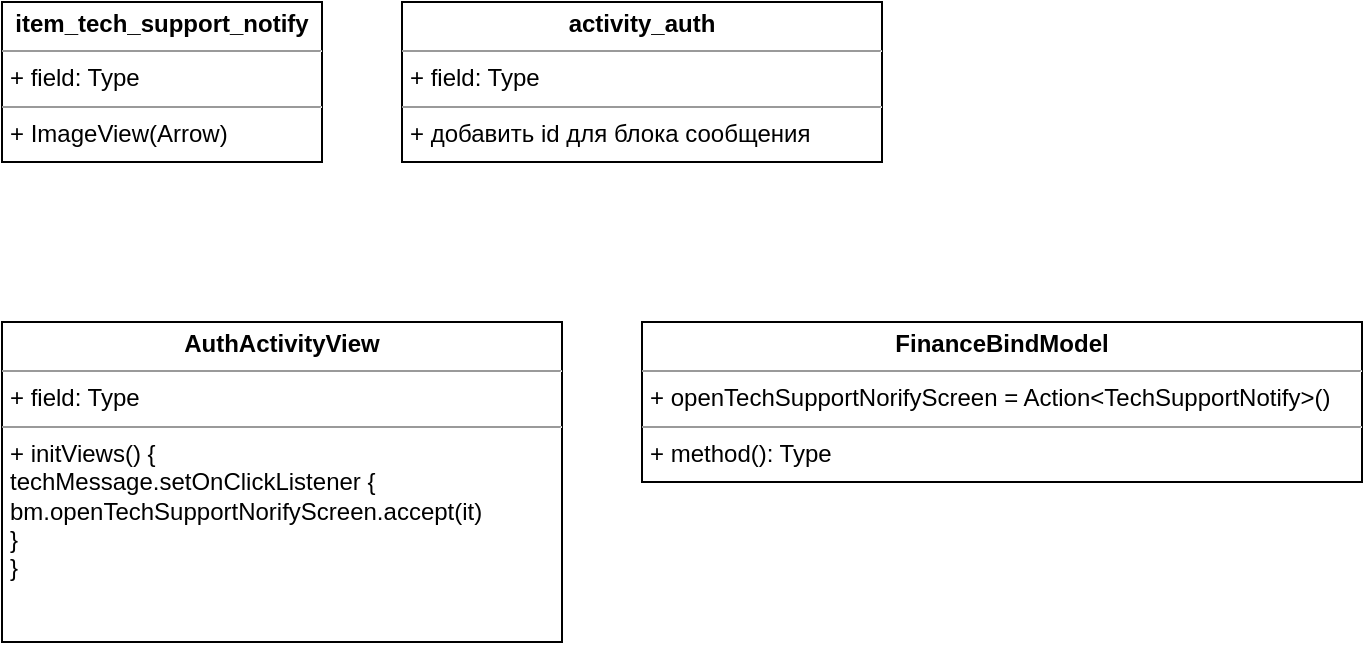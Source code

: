 <mxfile version="20.3.0" type="github">
  <diagram id="3Gn4apHO7zfne6hzBfNp" name="Страница 1">
    <mxGraphModel dx="788" dy="500" grid="1" gridSize="10" guides="1" tooltips="1" connect="1" arrows="1" fold="1" page="1" pageScale="1" pageWidth="827" pageHeight="1169" math="0" shadow="0">
      <root>
        <mxCell id="0" />
        <mxCell id="1" parent="0" />
        <mxCell id="cFsGh7mrUJ8jpzx5-hc0-1" value="&lt;p style=&quot;margin:0px;margin-top:4px;text-align:center;&quot;&gt;&lt;b&gt;item_tech_support_notify&lt;/b&gt;&lt;/p&gt;&lt;hr size=&quot;1&quot;&gt;&lt;p style=&quot;margin:0px;margin-left:4px;&quot;&gt;+ field: Type&lt;/p&gt;&lt;hr size=&quot;1&quot;&gt;&lt;p style=&quot;margin:0px;margin-left:4px;&quot;&gt;+ ImageView(Arrow)&lt;br&gt;&lt;/p&gt;" style="verticalAlign=top;align=left;overflow=fill;fontSize=12;fontFamily=Helvetica;html=1;" vertex="1" parent="1">
          <mxGeometry x="80" y="80" width="160" height="80" as="geometry" />
        </mxCell>
        <mxCell id="cFsGh7mrUJ8jpzx5-hc0-2" value="&lt;p style=&quot;margin:0px;margin-top:4px;text-align:center;&quot;&gt;&lt;b&gt;activity_auth&lt;/b&gt;&lt;/p&gt;&lt;hr size=&quot;1&quot;&gt;&lt;p style=&quot;margin:0px;margin-left:4px;&quot;&gt;+ field: Type&lt;/p&gt;&lt;hr size=&quot;1&quot;&gt;&lt;p style=&quot;margin:0px;margin-left:4px;&quot;&gt;+ добавить id для блока сообщения&lt;br&gt;&lt;/p&gt;" style="verticalAlign=top;align=left;overflow=fill;fontSize=12;fontFamily=Helvetica;html=1;" vertex="1" parent="1">
          <mxGeometry x="280" y="80" width="240" height="80" as="geometry" />
        </mxCell>
        <mxCell id="cFsGh7mrUJ8jpzx5-hc0-3" value="&lt;p style=&quot;margin:0px;margin-top:4px;text-align:center;&quot;&gt;&lt;b&gt;AuthActivityView&lt;/b&gt;&lt;/p&gt;&lt;hr size=&quot;1&quot;&gt;&lt;p style=&quot;margin:0px;margin-left:4px;&quot;&gt;+ field: Type&lt;/p&gt;&lt;hr size=&quot;1&quot;&gt;&lt;p style=&quot;margin:0px;margin-left:4px;&quot;&gt;+ initViews() {&lt;/p&gt;&lt;p style=&quot;margin:0px;margin-left:4px;&quot;&gt;techMessage.setOnClickListener {&lt;/p&gt;&lt;p style=&quot;margin:0px;margin-left:4px;&quot;&gt;bm.openTechSupportNorifyScreen.accept(it)&lt;br&gt;&lt;/p&gt;&lt;p style=&quot;margin:0px;margin-left:4px;&quot;&gt;}&lt;br&gt;&lt;/p&gt;&lt;p style=&quot;margin:0px;margin-left:4px;&quot;&gt;}&lt;br&gt;&lt;/p&gt;" style="verticalAlign=top;align=left;overflow=fill;fontSize=12;fontFamily=Helvetica;html=1;" vertex="1" parent="1">
          <mxGeometry x="80" y="240" width="280" height="160" as="geometry" />
        </mxCell>
        <mxCell id="cFsGh7mrUJ8jpzx5-hc0-4" value="&lt;p style=&quot;margin:0px;margin-top:4px;text-align:center;&quot;&gt;&lt;b&gt;FinanceBindModel&lt;/b&gt;&lt;/p&gt;&lt;hr size=&quot;1&quot;&gt;&lt;p style=&quot;margin:0px;margin-left:4px;&quot;&gt;+ openTechSupportNorifyScreen = Action&amp;lt;TechSupportNotify&amp;gt;()&lt;br&gt;&lt;/p&gt;&lt;hr size=&quot;1&quot;&gt;&lt;p style=&quot;margin:0px;margin-left:4px;&quot;&gt;+ method(): Type&lt;/p&gt;" style="verticalAlign=top;align=left;overflow=fill;fontSize=12;fontFamily=Helvetica;html=1;" vertex="1" parent="1">
          <mxGeometry x="400" y="240" width="360" height="80" as="geometry" />
        </mxCell>
      </root>
    </mxGraphModel>
  </diagram>
</mxfile>

